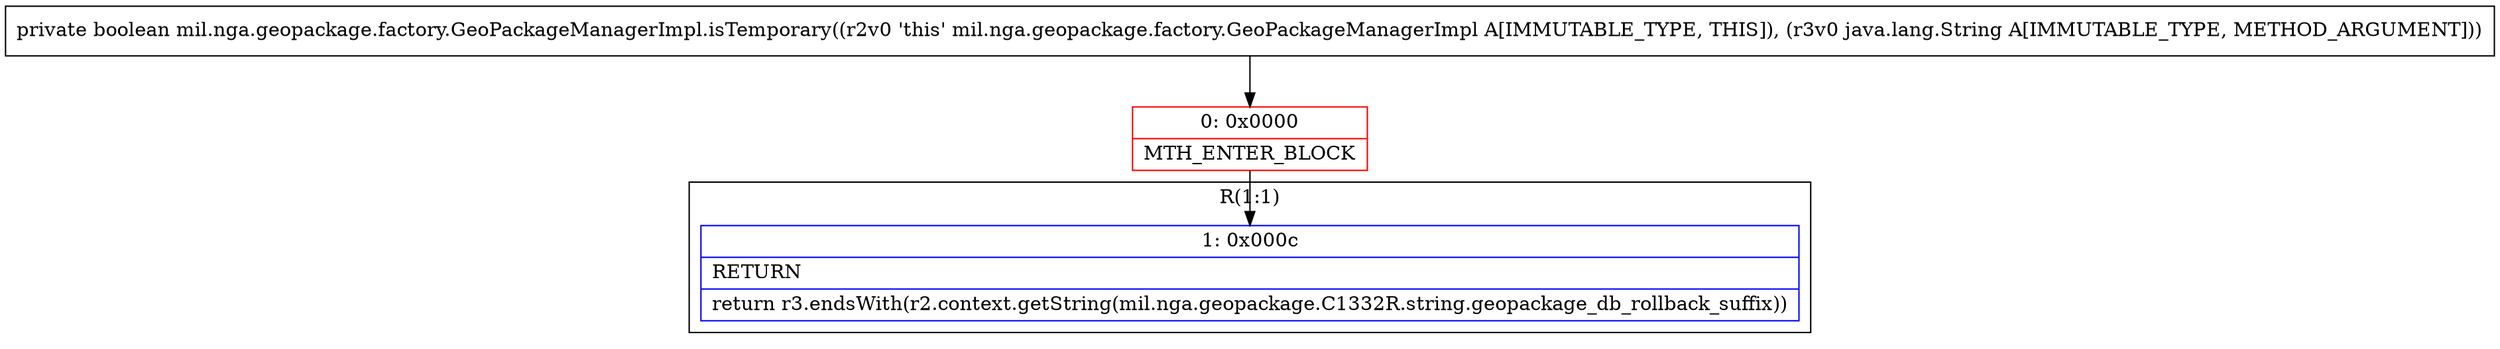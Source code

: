 digraph "CFG formil.nga.geopackage.factory.GeoPackageManagerImpl.isTemporary(Ljava\/lang\/String;)Z" {
subgraph cluster_Region_966088143 {
label = "R(1:1)";
node [shape=record,color=blue];
Node_1 [shape=record,label="{1\:\ 0x000c|RETURN\l|return r3.endsWith(r2.context.getString(mil.nga.geopackage.C1332R.string.geopackage_db_rollback_suffix))\l}"];
}
Node_0 [shape=record,color=red,label="{0\:\ 0x0000|MTH_ENTER_BLOCK\l}"];
MethodNode[shape=record,label="{private boolean mil.nga.geopackage.factory.GeoPackageManagerImpl.isTemporary((r2v0 'this' mil.nga.geopackage.factory.GeoPackageManagerImpl A[IMMUTABLE_TYPE, THIS]), (r3v0 java.lang.String A[IMMUTABLE_TYPE, METHOD_ARGUMENT])) }"];
MethodNode -> Node_0;
Node_0 -> Node_1;
}

